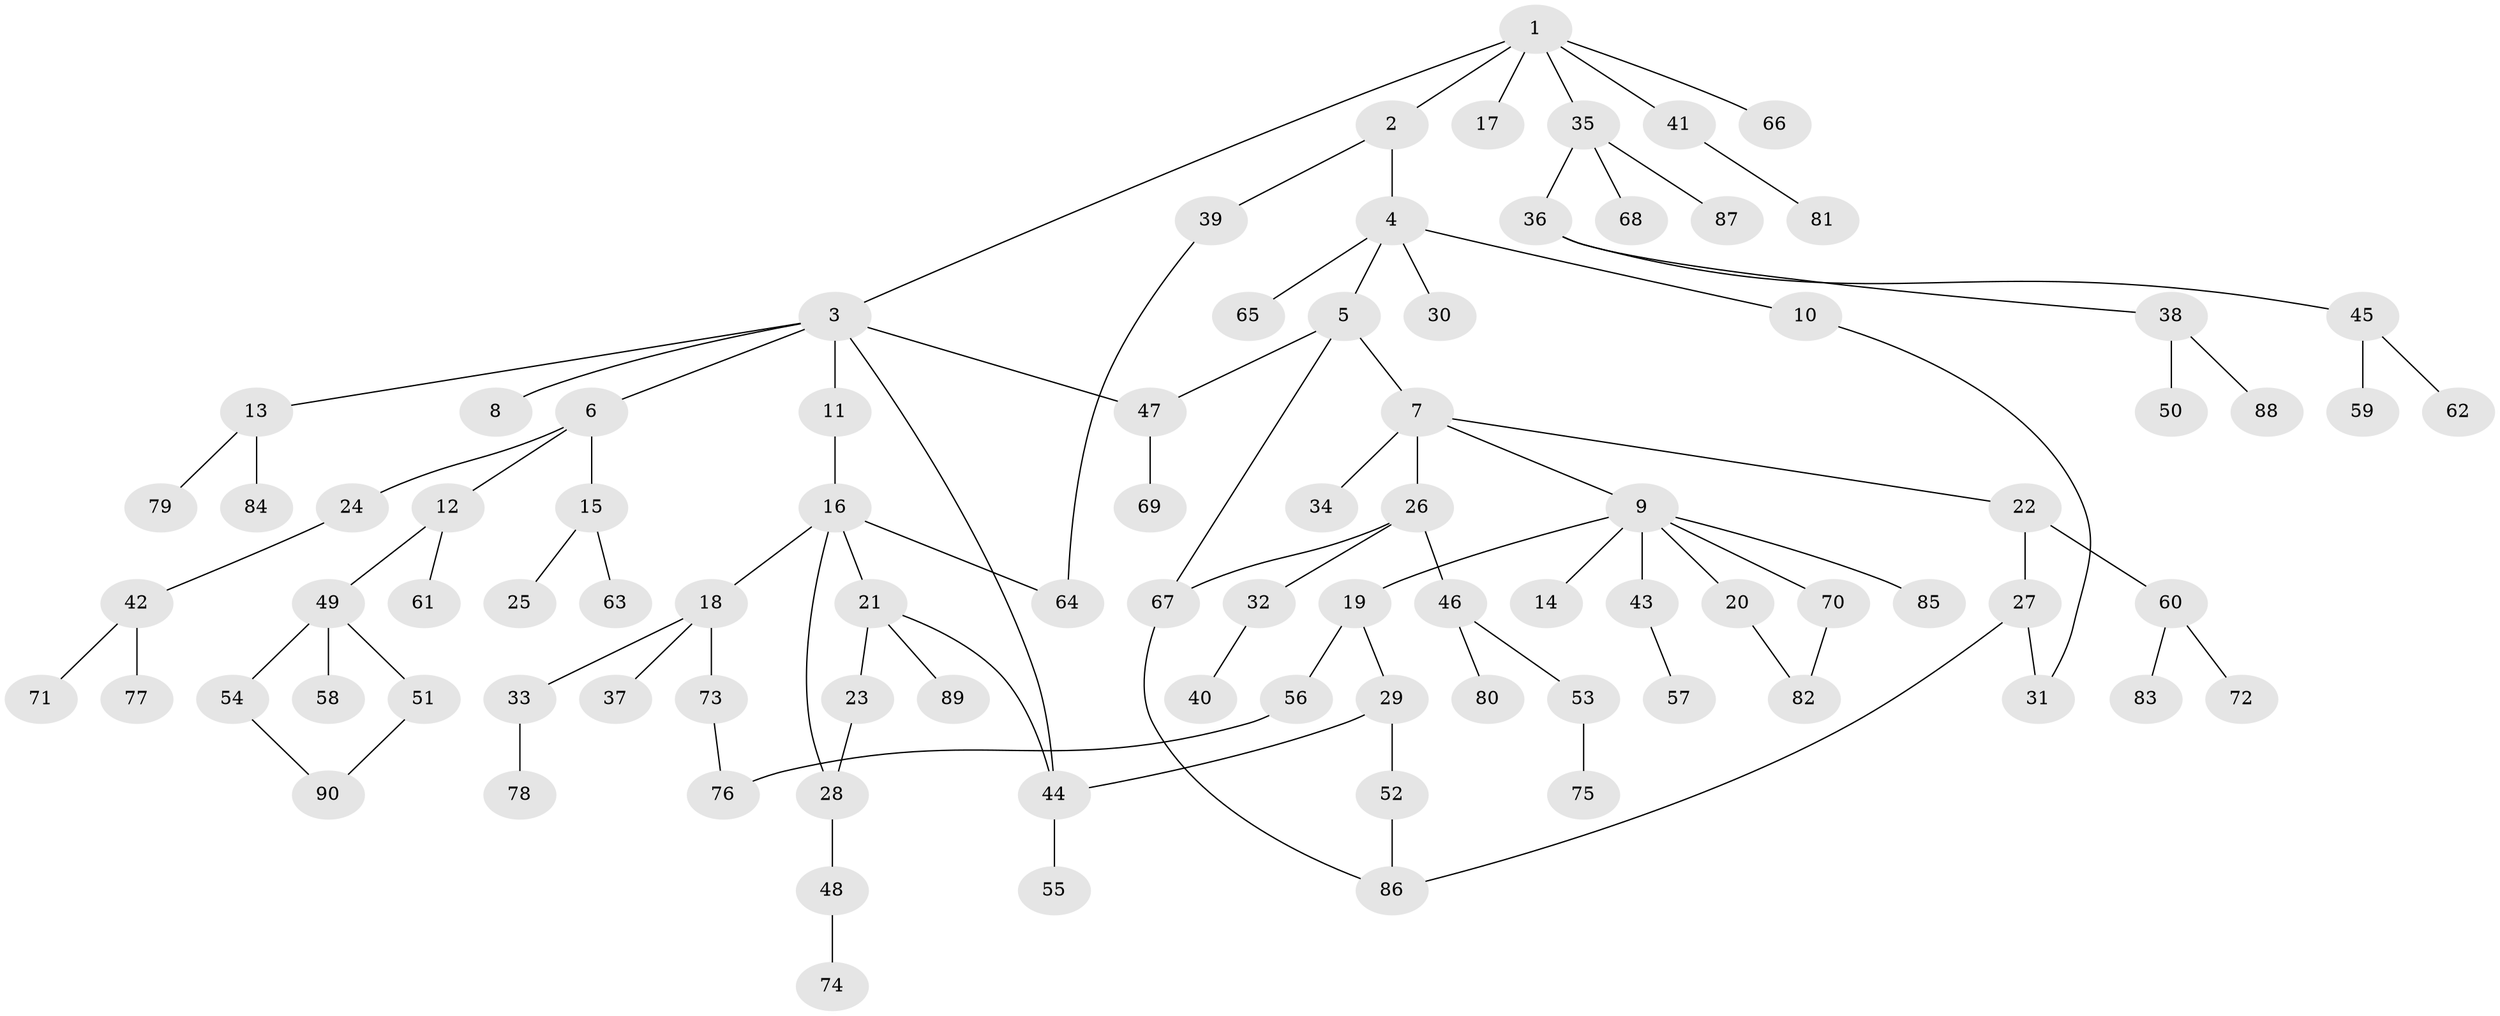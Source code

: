 // coarse degree distribution, {3: 0.027777777777777776, 1: 0.6944444444444444, 4: 0.05555555555555555, 2: 0.1388888888888889, 7: 0.027777777777777776, 17: 0.027777777777777776, 6: 0.027777777777777776}
// Generated by graph-tools (version 1.1) at 2025/44/03/04/25 21:44:42]
// undirected, 90 vertices, 101 edges
graph export_dot {
graph [start="1"]
  node [color=gray90,style=filled];
  1;
  2;
  3;
  4;
  5;
  6;
  7;
  8;
  9;
  10;
  11;
  12;
  13;
  14;
  15;
  16;
  17;
  18;
  19;
  20;
  21;
  22;
  23;
  24;
  25;
  26;
  27;
  28;
  29;
  30;
  31;
  32;
  33;
  34;
  35;
  36;
  37;
  38;
  39;
  40;
  41;
  42;
  43;
  44;
  45;
  46;
  47;
  48;
  49;
  50;
  51;
  52;
  53;
  54;
  55;
  56;
  57;
  58;
  59;
  60;
  61;
  62;
  63;
  64;
  65;
  66;
  67;
  68;
  69;
  70;
  71;
  72;
  73;
  74;
  75;
  76;
  77;
  78;
  79;
  80;
  81;
  82;
  83;
  84;
  85;
  86;
  87;
  88;
  89;
  90;
  1 -- 2;
  1 -- 3;
  1 -- 17;
  1 -- 35;
  1 -- 41;
  1 -- 66;
  2 -- 4;
  2 -- 39;
  3 -- 6;
  3 -- 8;
  3 -- 11;
  3 -- 13;
  3 -- 47;
  3 -- 44;
  4 -- 5;
  4 -- 10;
  4 -- 30;
  4 -- 65;
  5 -- 7;
  5 -- 67;
  5 -- 47;
  6 -- 12;
  6 -- 15;
  6 -- 24;
  7 -- 9;
  7 -- 22;
  7 -- 26;
  7 -- 34;
  9 -- 14;
  9 -- 19;
  9 -- 20;
  9 -- 43;
  9 -- 70;
  9 -- 85;
  10 -- 31;
  11 -- 16;
  12 -- 49;
  12 -- 61;
  13 -- 79;
  13 -- 84;
  15 -- 25;
  15 -- 63;
  16 -- 18;
  16 -- 21;
  16 -- 64;
  16 -- 28;
  18 -- 33;
  18 -- 37;
  18 -- 73;
  19 -- 29;
  19 -- 56;
  20 -- 82;
  21 -- 23;
  21 -- 44;
  21 -- 89;
  22 -- 27;
  22 -- 60;
  23 -- 28;
  24 -- 42;
  26 -- 32;
  26 -- 46;
  26 -- 67;
  27 -- 31;
  27 -- 86;
  28 -- 48;
  29 -- 52;
  29 -- 44;
  32 -- 40;
  33 -- 78;
  35 -- 36;
  35 -- 68;
  35 -- 87;
  36 -- 38;
  36 -- 45;
  38 -- 50;
  38 -- 88;
  39 -- 64;
  41 -- 81;
  42 -- 71;
  42 -- 77;
  43 -- 57;
  44 -- 55;
  45 -- 59;
  45 -- 62;
  46 -- 53;
  46 -- 80;
  47 -- 69;
  48 -- 74;
  49 -- 51;
  49 -- 54;
  49 -- 58;
  51 -- 90;
  52 -- 86;
  53 -- 75;
  54 -- 90;
  56 -- 76;
  60 -- 72;
  60 -- 83;
  67 -- 86;
  70 -- 82;
  73 -- 76;
}
